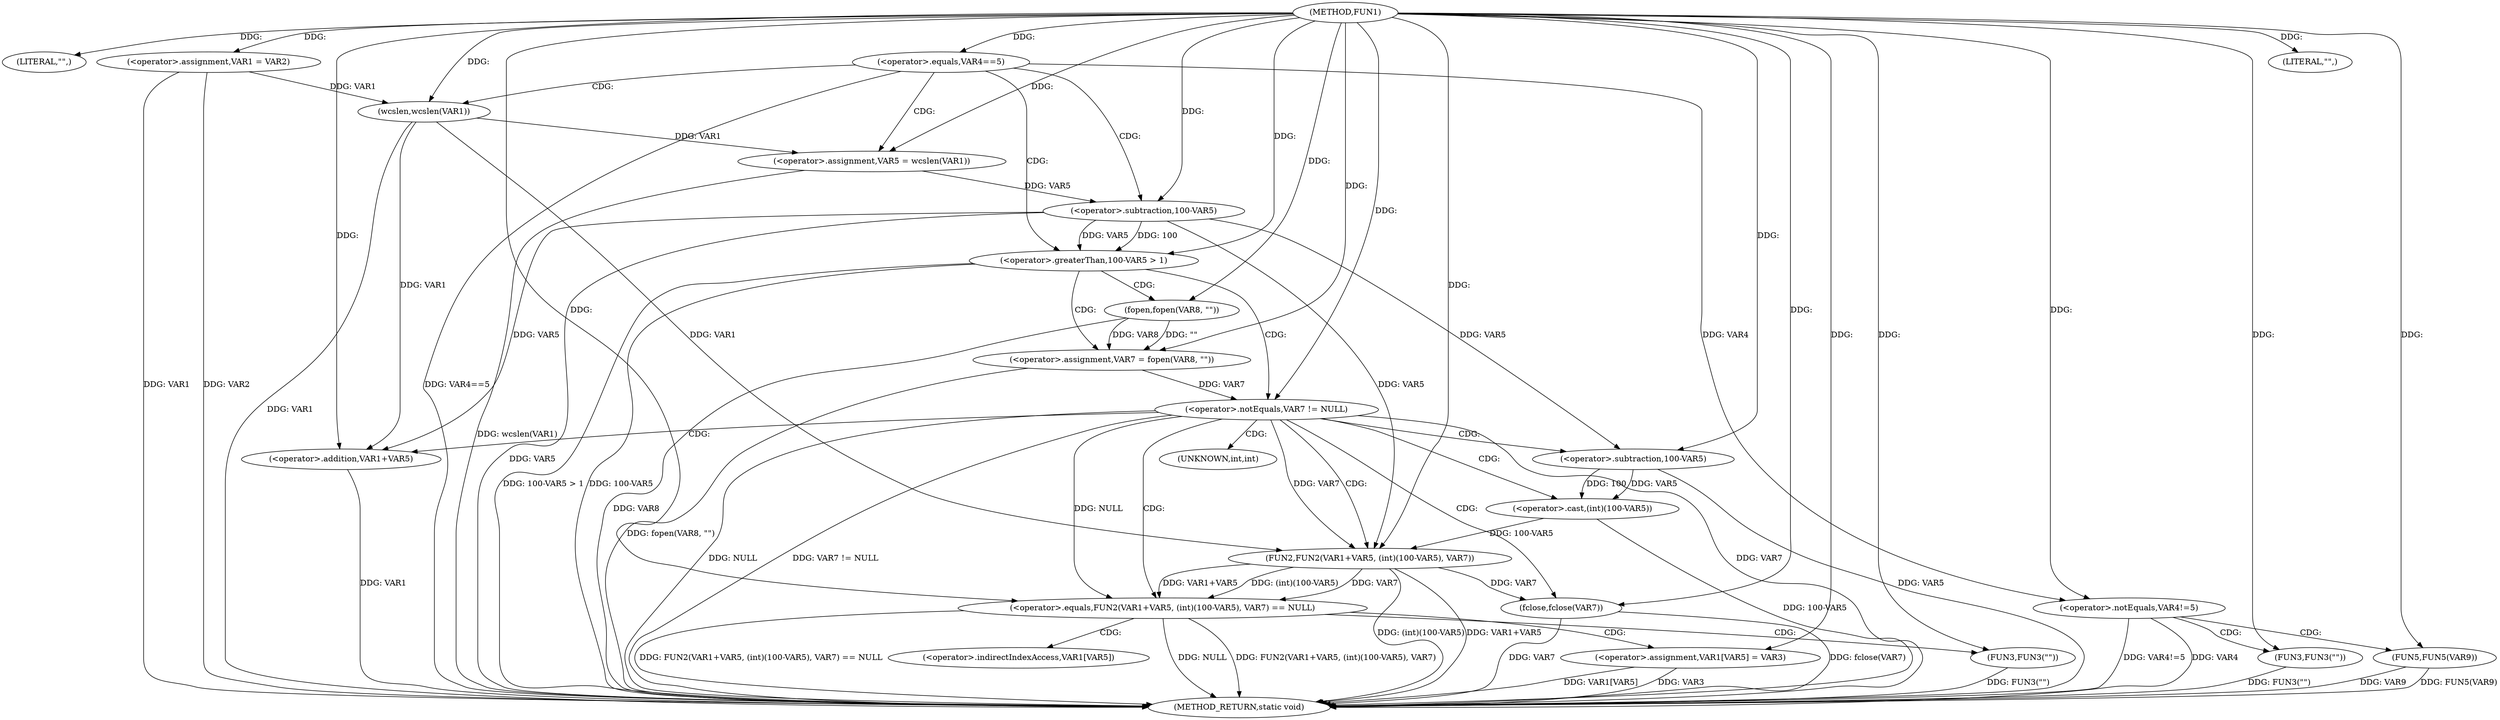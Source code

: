 digraph FUN1 {  
"1000100" [label = "(METHOD,FUN1)" ]
"1000172" [label = "(METHOD_RETURN,static void)" ]
"1000103" [label = "(LITERAL,\"\",)" ]
"1000104" [label = "(<operator>.assignment,VAR1 = VAR2)" ]
"1000108" [label = "(<operator>.equals,VAR4==5)" ]
"1000114" [label = "(<operator>.assignment,VAR5 = wcslen(VAR1))" ]
"1000116" [label = "(wcslen,wcslen(VAR1))" ]
"1000120" [label = "(<operator>.greaterThan,100-VAR5 > 1)" ]
"1000121" [label = "(<operator>.subtraction,100-VAR5)" ]
"1000126" [label = "(<operator>.assignment,VAR7 = fopen(VAR8, \"\"))" ]
"1000128" [label = "(fopen,fopen(VAR8, \"\"))" ]
"1000132" [label = "(<operator>.notEquals,VAR7 != NULL)" ]
"1000137" [label = "(<operator>.equals,FUN2(VAR1+VAR5, (int)(100-VAR5), VAR7) == NULL)" ]
"1000138" [label = "(FUN2,FUN2(VAR1+VAR5, (int)(100-VAR5), VAR7))" ]
"1000139" [label = "(<operator>.addition,VAR1+VAR5)" ]
"1000142" [label = "(<operator>.cast,(int)(100-VAR5))" ]
"1000144" [label = "(<operator>.subtraction,100-VAR5)" ]
"1000150" [label = "(FUN3,FUN3(\"\"))" ]
"1000152" [label = "(<operator>.assignment,VAR1[VAR5] = VAR3)" ]
"1000157" [label = "(fclose,fclose(VAR7))" ]
"1000160" [label = "(<operator>.notEquals,VAR4!=5)" ]
"1000164" [label = "(FUN3,FUN3(\"\"))" ]
"1000169" [label = "(LITERAL,\"\",)" ]
"1000170" [label = "(FUN5,FUN5(VAR9))" ]
"1000143" [label = "(UNKNOWN,int,int)" ]
"1000153" [label = "(<operator>.indirectIndexAccess,VAR1[VAR5])" ]
  "1000116" -> "1000172"  [ label = "DDG: VAR1"] 
  "1000138" -> "1000172"  [ label = "DDG: (int)(100-VAR5)"] 
  "1000108" -> "1000172"  [ label = "DDG: VAR4==5"] 
  "1000157" -> "1000172"  [ label = "DDG: fclose(VAR7)"] 
  "1000104" -> "1000172"  [ label = "DDG: VAR1"] 
  "1000120" -> "1000172"  [ label = "DDG: 100-VAR5"] 
  "1000137" -> "1000172"  [ label = "DDG: NULL"] 
  "1000152" -> "1000172"  [ label = "DDG: VAR1[VAR5]"] 
  "1000132" -> "1000172"  [ label = "DDG: VAR7"] 
  "1000120" -> "1000172"  [ label = "DDG: 100-VAR5 > 1"] 
  "1000170" -> "1000172"  [ label = "DDG: VAR9"] 
  "1000144" -> "1000172"  [ label = "DDG: VAR5"] 
  "1000164" -> "1000172"  [ label = "DDG: FUN3(\"\")"] 
  "1000160" -> "1000172"  [ label = "DDG: VAR4!=5"] 
  "1000121" -> "1000172"  [ label = "DDG: VAR5"] 
  "1000132" -> "1000172"  [ label = "DDG: VAR7 != NULL"] 
  "1000138" -> "1000172"  [ label = "DDG: VAR1+VAR5"] 
  "1000139" -> "1000172"  [ label = "DDG: VAR1"] 
  "1000128" -> "1000172"  [ label = "DDG: VAR8"] 
  "1000157" -> "1000172"  [ label = "DDG: VAR7"] 
  "1000142" -> "1000172"  [ label = "DDG: 100-VAR5"] 
  "1000132" -> "1000172"  [ label = "DDG: NULL"] 
  "1000170" -> "1000172"  [ label = "DDG: FUN5(VAR9)"] 
  "1000150" -> "1000172"  [ label = "DDG: FUN3(\"\")"] 
  "1000137" -> "1000172"  [ label = "DDG: FUN2(VAR1+VAR5, (int)(100-VAR5), VAR7)"] 
  "1000126" -> "1000172"  [ label = "DDG: fopen(VAR8, \"\")"] 
  "1000152" -> "1000172"  [ label = "DDG: VAR3"] 
  "1000160" -> "1000172"  [ label = "DDG: VAR4"] 
  "1000114" -> "1000172"  [ label = "DDG: wcslen(VAR1)"] 
  "1000137" -> "1000172"  [ label = "DDG: FUN2(VAR1+VAR5, (int)(100-VAR5), VAR7) == NULL"] 
  "1000104" -> "1000172"  [ label = "DDG: VAR2"] 
  "1000100" -> "1000103"  [ label = "DDG: "] 
  "1000100" -> "1000104"  [ label = "DDG: "] 
  "1000100" -> "1000108"  [ label = "DDG: "] 
  "1000116" -> "1000114"  [ label = "DDG: VAR1"] 
  "1000100" -> "1000114"  [ label = "DDG: "] 
  "1000104" -> "1000116"  [ label = "DDG: VAR1"] 
  "1000100" -> "1000116"  [ label = "DDG: "] 
  "1000121" -> "1000120"  [ label = "DDG: 100"] 
  "1000121" -> "1000120"  [ label = "DDG: VAR5"] 
  "1000100" -> "1000121"  [ label = "DDG: "] 
  "1000114" -> "1000121"  [ label = "DDG: VAR5"] 
  "1000100" -> "1000120"  [ label = "DDG: "] 
  "1000128" -> "1000126"  [ label = "DDG: VAR8"] 
  "1000128" -> "1000126"  [ label = "DDG: \"\""] 
  "1000100" -> "1000126"  [ label = "DDG: "] 
  "1000100" -> "1000128"  [ label = "DDG: "] 
  "1000126" -> "1000132"  [ label = "DDG: VAR7"] 
  "1000100" -> "1000132"  [ label = "DDG: "] 
  "1000138" -> "1000137"  [ label = "DDG: VAR1+VAR5"] 
  "1000138" -> "1000137"  [ label = "DDG: (int)(100-VAR5)"] 
  "1000138" -> "1000137"  [ label = "DDG: VAR7"] 
  "1000116" -> "1000138"  [ label = "DDG: VAR1"] 
  "1000100" -> "1000138"  [ label = "DDG: "] 
  "1000121" -> "1000138"  [ label = "DDG: VAR5"] 
  "1000116" -> "1000139"  [ label = "DDG: VAR1"] 
  "1000100" -> "1000139"  [ label = "DDG: "] 
  "1000121" -> "1000139"  [ label = "DDG: VAR5"] 
  "1000142" -> "1000138"  [ label = "DDG: 100-VAR5"] 
  "1000144" -> "1000142"  [ label = "DDG: 100"] 
  "1000144" -> "1000142"  [ label = "DDG: VAR5"] 
  "1000100" -> "1000144"  [ label = "DDG: "] 
  "1000121" -> "1000144"  [ label = "DDG: VAR5"] 
  "1000132" -> "1000138"  [ label = "DDG: VAR7"] 
  "1000132" -> "1000137"  [ label = "DDG: NULL"] 
  "1000100" -> "1000137"  [ label = "DDG: "] 
  "1000100" -> "1000150"  [ label = "DDG: "] 
  "1000100" -> "1000152"  [ label = "DDG: "] 
  "1000138" -> "1000157"  [ label = "DDG: VAR7"] 
  "1000100" -> "1000157"  [ label = "DDG: "] 
  "1000108" -> "1000160"  [ label = "DDG: VAR4"] 
  "1000100" -> "1000160"  [ label = "DDG: "] 
  "1000100" -> "1000164"  [ label = "DDG: "] 
  "1000100" -> "1000169"  [ label = "DDG: "] 
  "1000100" -> "1000170"  [ label = "DDG: "] 
  "1000108" -> "1000121"  [ label = "CDG: "] 
  "1000108" -> "1000116"  [ label = "CDG: "] 
  "1000108" -> "1000120"  [ label = "CDG: "] 
  "1000108" -> "1000114"  [ label = "CDG: "] 
  "1000120" -> "1000126"  [ label = "CDG: "] 
  "1000120" -> "1000132"  [ label = "CDG: "] 
  "1000120" -> "1000128"  [ label = "CDG: "] 
  "1000132" -> "1000143"  [ label = "CDG: "] 
  "1000132" -> "1000142"  [ label = "CDG: "] 
  "1000132" -> "1000137"  [ label = "CDG: "] 
  "1000132" -> "1000139"  [ label = "CDG: "] 
  "1000132" -> "1000144"  [ label = "CDG: "] 
  "1000132" -> "1000157"  [ label = "CDG: "] 
  "1000132" -> "1000138"  [ label = "CDG: "] 
  "1000137" -> "1000153"  [ label = "CDG: "] 
  "1000137" -> "1000152"  [ label = "CDG: "] 
  "1000137" -> "1000150"  [ label = "CDG: "] 
  "1000160" -> "1000164"  [ label = "CDG: "] 
  "1000160" -> "1000170"  [ label = "CDG: "] 
}
